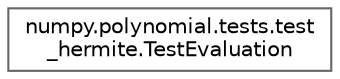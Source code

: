 digraph "Graphical Class Hierarchy"
{
 // LATEX_PDF_SIZE
  bgcolor="transparent";
  edge [fontname=Helvetica,fontsize=10,labelfontname=Helvetica,labelfontsize=10];
  node [fontname=Helvetica,fontsize=10,shape=box,height=0.2,width=0.4];
  rankdir="LR";
  Node0 [id="Node000000",label="numpy.polynomial.tests.test\l_hermite.TestEvaluation",height=0.2,width=0.4,color="grey40", fillcolor="white", style="filled",URL="$da/d8a/classnumpy_1_1polynomial_1_1tests_1_1test__hermite_1_1TestEvaluation.html",tooltip=" "];
}
